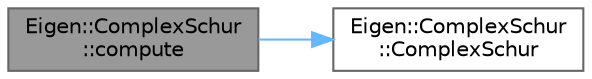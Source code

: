 digraph "Eigen::ComplexSchur::compute"
{
 // LATEX_PDF_SIZE
  bgcolor="transparent";
  edge [fontname=Helvetica,fontsize=10,labelfontname=Helvetica,labelfontsize=10];
  node [fontname=Helvetica,fontsize=10,shape=box,height=0.2,width=0.4];
  rankdir="LR";
  Node1 [id="Node000001",label="Eigen::ComplexSchur\l::compute",height=0.2,width=0.4,color="gray40", fillcolor="grey60", style="filled", fontcolor="black",tooltip="Computes Schur decomposition of given matrix."];
  Node1 -> Node2 [id="edge2_Node000001_Node000002",color="steelblue1",style="solid",tooltip=" "];
  Node2 [id="Node000002",label="Eigen::ComplexSchur\l::ComplexSchur",height=0.2,width=0.4,color="grey40", fillcolor="white", style="filled",URL="$class_eigen_1_1_complex_schur.html#ad707d9978dc36b3b15e460c2a83f4093",tooltip="Default constructor."];
}

